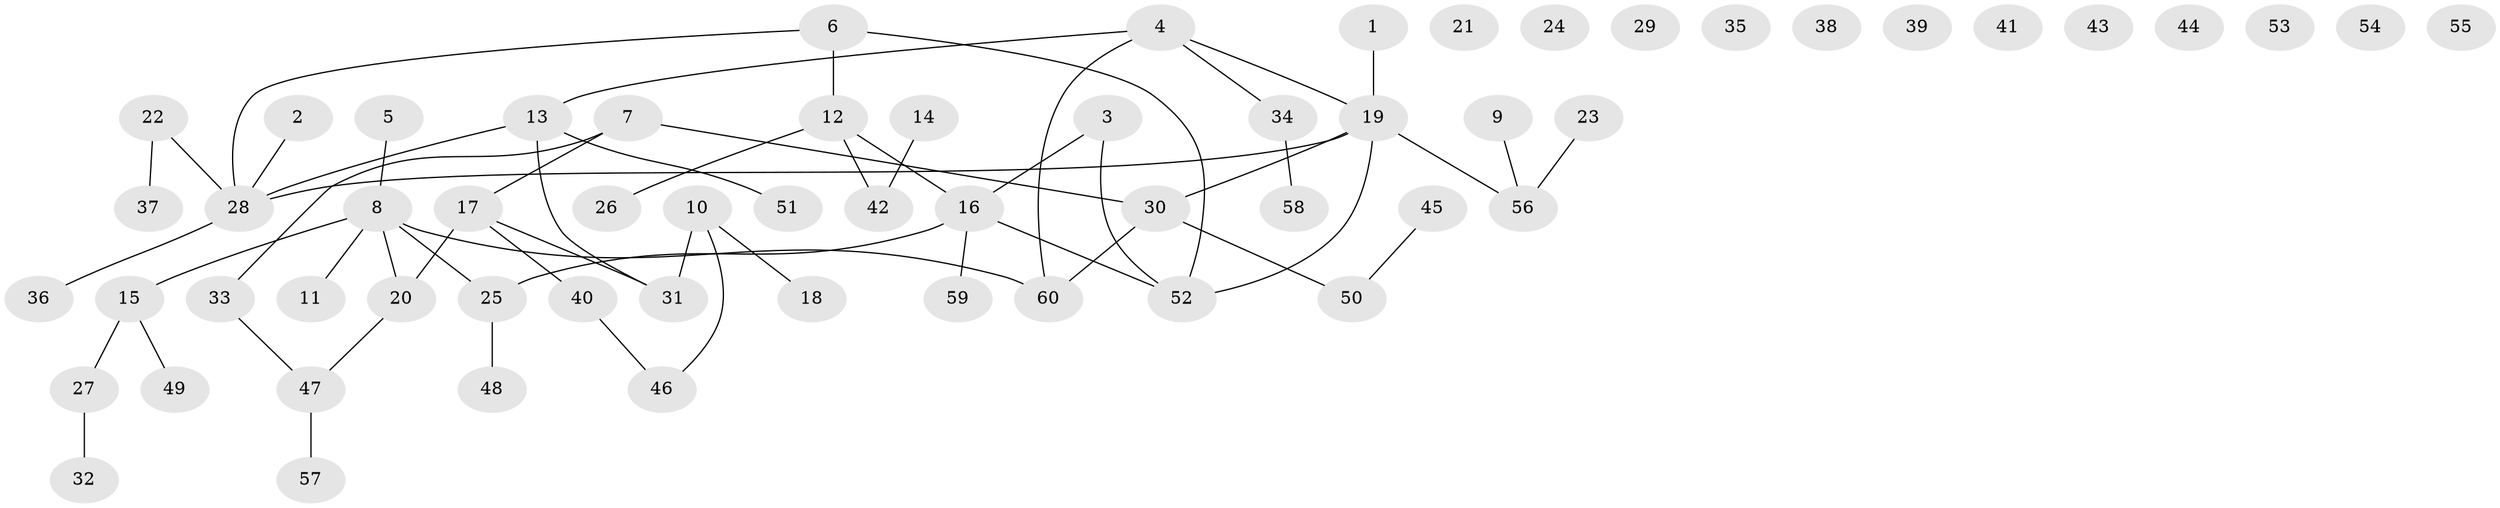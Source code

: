// coarse degree distribution, {1: 0.3225806451612903, 3: 0.06451612903225806, 8: 0.03225806451612903, 5: 0.06451612903225806, 4: 0.03225806451612903, 2: 0.0967741935483871, 0: 0.3870967741935484}
// Generated by graph-tools (version 1.1) at 2025/16/03/04/25 18:16:32]
// undirected, 60 vertices, 57 edges
graph export_dot {
graph [start="1"]
  node [color=gray90,style=filled];
  1;
  2;
  3;
  4;
  5;
  6;
  7;
  8;
  9;
  10;
  11;
  12;
  13;
  14;
  15;
  16;
  17;
  18;
  19;
  20;
  21;
  22;
  23;
  24;
  25;
  26;
  27;
  28;
  29;
  30;
  31;
  32;
  33;
  34;
  35;
  36;
  37;
  38;
  39;
  40;
  41;
  42;
  43;
  44;
  45;
  46;
  47;
  48;
  49;
  50;
  51;
  52;
  53;
  54;
  55;
  56;
  57;
  58;
  59;
  60;
  1 -- 19;
  2 -- 28;
  3 -- 16;
  3 -- 52;
  4 -- 13;
  4 -- 19;
  4 -- 34;
  4 -- 60;
  5 -- 8;
  6 -- 12;
  6 -- 28;
  6 -- 52;
  7 -- 17;
  7 -- 30;
  7 -- 33;
  8 -- 11;
  8 -- 15;
  8 -- 20;
  8 -- 25;
  8 -- 60;
  9 -- 56;
  10 -- 18;
  10 -- 31;
  10 -- 46;
  12 -- 16;
  12 -- 26;
  12 -- 42;
  13 -- 28;
  13 -- 31;
  13 -- 51;
  14 -- 42;
  15 -- 27;
  15 -- 49;
  16 -- 25;
  16 -- 52;
  16 -- 59;
  17 -- 20;
  17 -- 31;
  17 -- 40;
  19 -- 28;
  19 -- 30;
  19 -- 52;
  19 -- 56;
  20 -- 47;
  22 -- 28;
  22 -- 37;
  23 -- 56;
  25 -- 48;
  27 -- 32;
  28 -- 36;
  30 -- 50;
  30 -- 60;
  33 -- 47;
  34 -- 58;
  40 -- 46;
  45 -- 50;
  47 -- 57;
}
